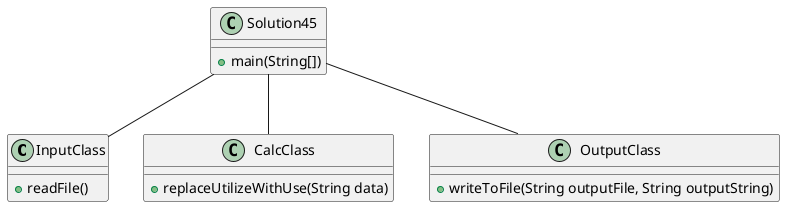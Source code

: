 @startuml

class InputClass {
  +readFile()
}

class CalcClass {
  +replaceUtilizeWithUse(String data)
}


class OutputClass {
  +writeToFile(String outputFile, String outputString)
}

class Solution45 {
+main(String[])
}

Solution45 -- InputClass
Solution45 -- CalcClass
Solution45 -- OutputClass

@enduml